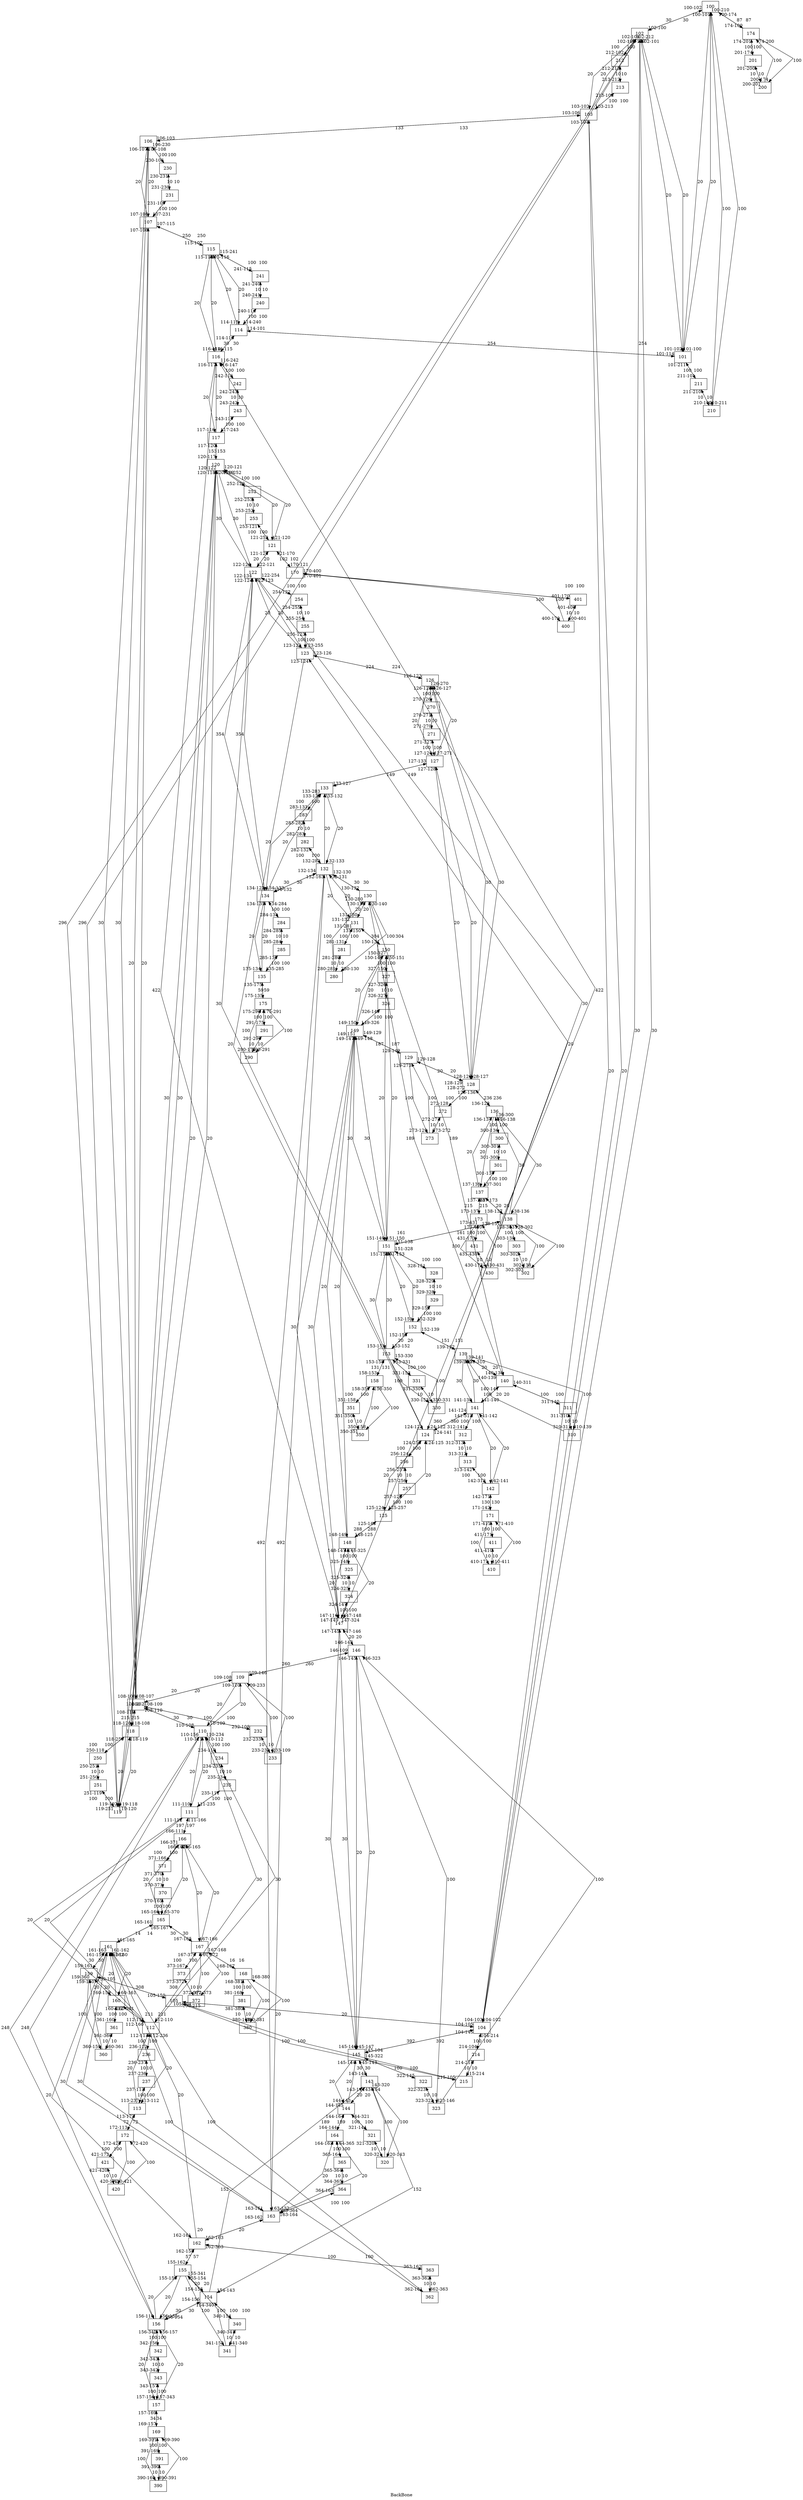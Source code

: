 digraph Test {

	/*compound=true*/
	node [shape=box];
	edge [len=3];
	overlap = scale;
	splines = false;
	label = BackBone;
	//orientation = portrait;
	/*Instantiation of nodes, required to successfully calling .get_node_list() 		(pydot) */
	
	//Backbone nodes

	100[group=S, comment=PID1 ]; 102[group=S, comment=PID1 ]; 101[group=S, comment=PID1 ]; 103[group=S, comment=PID1 ]; //Hamburg
	104[group=S, comment=PID1 ]; 105[group=S, comment=PID1 ]; //Hamburg
	106[group=S, comment=PID2 ]; 107[group=S, comment=PID2 ]; 108[group=S, comment=PID2 ]; 109[group=S, comment=PID2 ]; //Hannover
	110[group=S, comment=PID2 ]; 111[group=S, comment=PID2 ]; 112[group=S, comment=PID2 ]; 113[group=S, comment=PID2 ]; //Hannover
	114[group=S, comment=PID3 ]; 115[group=S, comment=PID3 ]; 116[group=S, comment=PID3 ]; 117[group=S, comment=PID3 ]; //Berlin
	118[group=S, comment=PID4 ]; 119[group=S, comment=PID4 ]; 120[group=S, comment=PID4 ]; 121[group=S, comment=PID4 ]; //Leipzig
	122[group=S, comment=PID4 ]; 123[group=S, comment=PID4 ]; 124[group=S, comment=PID4 ]; 125[group=S, comment=PID4 ]; //Leipzig
	126[group=S, comment=PID5 ]; 127[group=S, comment=PID5 ]; 128[group=S, comment=PID5 ]; 129[group=S, comment=PID5 ]; //Nürnberg
	130[group=S, comment=PID6 ]; 131[group=S, comment=PID6 ]; 132[group=S, comment=PID6 ]; 133[group=S, comment=PID6 ]; //München
	134[group=S, comment=PID6 ]; 135[group=S, comment=PID6 ]; //München
	136[group=S, comment=PID7 ]; 137[group=S, comment=PID7 ]; 138[group=S, comment=PID7 ]; //Ulm
	139[group=S, comment=PID8 ]; 140[group=S, comment=PID8 ]; 141[group=S, comment=PID8 ]; 142[group=S, comment=PID8 ]; //Stuttgart
	143[group=S, comment=PID9 ]; 144[group=S, comment=PID9 ]; 145[group=S, comment=PID9 ]; 146[group=S, comment=PID9 ]; //Frankfurt
	147[group=S, comment=PID9 ]; 148[group=S, comment=PID9 ]; 149[group=S, comment=PID9 ]; 150[group=S, comment=PID9 ]; //Frankfurt
	151[group=S, comment=PID9 ]; 152[group=S, comment=PID9 ]; 153[group=S, comment=PID9 ]; //Frankfurt
	154[group=S, comment=PID10 ]; 155[group=S, comment=PID10 ]; 156[group=S, comment=PID10 ]; 157[group=S, comment=PID10 ]; //182[group=S, comment=PID ]; //Köln
	158[group=S, comment=PID11 ]; //Bonn
	159[group=S, comment=PID12 ]; 160[group=S, comment=PID12 ]; 161[group=S, comment=PID12 ]; 162[group=S, comment=PID12 ]; //Essen
	163[group=S, comment=PID12 ]; 164[group=S, comment=PID12 ];//Essen
	165[group=S, comment=PID13 ]; 166[group=S, comment=PID13 ]; 167[group=S, comment=PID13 ]; //Bochum
	168[group=S, comment=PID14 ]; //Dortmund
	169[group=S, comment=PID15 ]; //Düsseldorf
	170[group=S, comment=PID16 ]; //Dresden
	171[group=S, comment=PID17 ]; //Freiburg
	172[group=S, comment=PID18 ]; //Wolfsburg
	173[group=S, comment=PID19 ]; //Augsburg
	174[group=S, comment=PID20 ]; //Kiel
	175[group=S, comment=PID21 ]; //Landshut

	//Aggregation Network
	200[group=A, comment=PID20 ]; 201[group=A, comment=PID20 ]; //Kiel
	210[group=A, comment=PID1 ]; 211[group=A, comment=PID1 ]; 212[group=A, comment=PID1 ]; 213[group=A, comment=PID1 ]; //Hamburg
	214[group=A, comment=PID1 ]; 215[group=A, comment=PID1 ]; //Hamburg
	230[group=A, comment=PID2 ]; 231[group=A, comment=PID2 ]; 232[group=A, comment=PID2 ]; 233[group=A, comment=PID2 ]; //Hannover
	234[group=A, comment=PID2 ]; 235[group=A, comment=PID2 ]; 236[group=A, comment=PID2 ]; 237[group=A, comment=PID2 ]; //Hannover
	240[group=A, comment=PID3 ]; 241[group=A, comment=PID3 ]; 242[group=A, comment=PID3 ]; 243[group=A, comment=PID3 ]; //Berlin
	250[group=A, comment=PID4 ]; 251[group=A, comment=PID4 ]; 252[group=A, comment=PID4 ]; 253[group=A, comment=PID4 ]; //Leipzig
	254[group=A, comment=PID4 ]; 255[group=A, comment=PID4 ]; 256[group=A, comment=PID4 ]; 257[group=A, comment=PID4 ]; //Leipzig
	280[group=A, comment=PID6 ]; 281[group=A, comment=PID6 ]; 282[group=A, comment=PID6 ]; 283[group=A, comment=PID6 ]; //München
	284[group=A, comment=PID6 ]; 285[group=A, comment=PID6 ]; //München
	270[group=A, comment=PID5 ]; 271[group=A, comment=PID5 ]; 272[group=A, comment=PID5 ]; 273[group=A, comment=PID5 ]; //Nürnberg
	290[group=A, comment=PID21 ]; 291[group=A, comment=PID21 ]; //Landshut
	300[group=A, comment=PID7 ]; 301[group=A, comment=PID7 ]; 302[group=A, comment=PID7 ]; 303[group=A, comment=PID7 ]; //Ulm
	310[group=A, comment=PID8 ]; 311[group=A, comment=PID8 ]; 312[group=A, comment=PID8 ]; 313[group=A, comment=PID8 ]; //Stuttgart
	320[group=A, comment=PID9 ]; 321[group=A, comment=PID9 ]; 322[group=A, comment=PID9 ]; 323[group=A, comment=PID9 ]; //Frankfurt
	324[group=A, comment=PID9 ]; 325[group=A, comment=PID9 ]; 326[group=A, comment=PID9 ]; 327[group=A, comment=PID9 ]; //Frankfurt
	328[group=A, comment=PID9 ]; 329[group=A, comment=PID9 ]; 330[group=A, comment=PID9 ]; 331[group=A, comment=PID9 ]; //Frankfurt
	340[group=A, comment=PID10 ]; 341[group=A, comment=PID10 ]; 342[group=A, comment=PID10 ]; 343[group=A, comment=PID10 ]; //Köln
	350[group=A, comment=PID11 ]; 351[group=A, comment=PID11 ]; //Bonn
	360[group=A, comment=PID12 ]; 361[group=A, comment=PID12 ]; 362[group=A, comment=PID12 ]; 363[group=A, comment=PID12 ]; //Essen
	364[group=A, comment=PID12 ]; 365[group=A, comment=PID12 ]; //Essen
	370[group=A, comment=PID13 ]; 371[group=A, comment=PID13 ]; 372[group=A, comment=PID13 ]; 373[group=A, comment=PID13 ]; //Bochum
	380[group=A, comment=PID14 ]; 381[group=A, comment=PID14 ]; //Dortmund
	390[group=A, comment=PID15 ]; 391[group=A, comment=PID15 ]; //Düsseldorf
	400[group=A, comment=PID16 ]; 401[group=A, comment=PID16 ]; //Dresden
	410[group=A, comment=PID17 ]; 411[group=A, comment=PID17 ]; //Freiburg
	420[group=A, comment=PID18 ]; 421[group=A, comment=PID18 ]; //Wolfsburg
	430[group=A, comment=PID19 ]; 431[group=A, comment=PID19 ]; //Augsburg
	
	//Vantage Points
	//900[group=V]
	

	//Core edges

	//hamburg
	100 -> 174	[label=87,headlabel="174-100" ,alias = 1,latency=0.290,alto=PID0];
	101 -> 114	[label=254,headlabel="114-101" ,alias = 1,latency=0.847,alto=PID0];
	102 -> 119	[label=296,headlabel="119-102" ,alias = 1,latency=0.987,alto=PID0];
	103 -> 106	[label=133,headlabel="106-103" ,alias = 1,latency=0.443,alto=PID0];
	104 -> 145	[label=392,headlabel="145-104" ,alias = 1,latency=1.307,alto=PID0];
	105 -> 159	[label=308,headlabel="159-105" ,alias = 1,latency=1.027,alto=PID0];
	//Hannover
	106 -> 103	[label=133,headlabel="103-106" ,alias = 1,latency=0.443,alto=PID0];
	107 -> 115	[label=250,headlabel="115-107" ,alias = 1,latency=0.833,alto=PID0];
	108 -> 118	[label=215,headlabel="118-108" ,alias = 1,latency=0.717,alto=PID0];
	109 -> 146	[label=260,headlabel="146-109" ,alias = 1,latency=0.867,alto=PID0];
	110 -> 156	[label=248,headlabel="156-110" ,alias = 1,latency=0.827,alto=PID0];
	111 -> 166	[label=197,headlabel="166-111" ,alias = 1,latency=0.657,alto=PID0];
	112 -> 160	[label=211,headlabel="160-112" ,alias = 1,latency=0.703,alto=PID0];
	113 -> 172	[label=72,headlabel="172-113" ,alias = 1,latency=0.240,alto=PID0];
	//Berlin
	114 -> 101	[label=254,headlabel="101-114" ,alias = 1,latency=0.847,alto=PID0];
	115 -> 107	[label=250,headlabel="107-115" ,alias = 1,latency=0.833,alto=PID0];
	116 -> 147	[label=422,headlabel="147-116" ,alias = 1,latency=1.407,alto=PID0];
	117 -> 120	[label=153,headlabel="120-117" ,alias = 1,latency=0.510,alto=PID0];
	//Leipzig
	118 -> 108	[label=215,headlabel="108-118" ,alias = 1,latency=0.717,alto=PID0];
	119 -> 102	[label=296,headlabel="102-119" ,alias = 1,latency=0.987,alto=PID0];
	120 -> 117	[label=153,headlabel="117-120" ,alias = 1,latency=0.510,alto=PID0];
	121 -> 170	[label=102,headlabel="170-121" ,alias = 1,latency=0.340,alto=PID0];
	122 -> 134	[label=354,headlabel="134-122" ,alias = 1,latency=1.180,alto=PID0];
	123 -> 126	[label=224,headlabel="126-123" ,alias = 1,latency=0.747,alto=PID0];
	124 -> 141	[label=360,headlabel="141-124" ,alias = 1,latency=1.200,alto=PID0];
	125 -> 148	[label=288,headlabel="148-125" ,alias = 1,latency=0.960,alto=PID0];
	//Nürnberg
	126 -> 123	[label=224,headlabel="123-126" ,alias = 1,latency=0.747,alto=PID0];
	127 -> 133	[label=149,headlabel="133-127" ,alias = 1,latency=0.497,alto=PID0];
	128 -> 136	[label=236,headlabel="136-128" ,alias = 1,latency=0.787,alto=PID0];
	129 -> 149	[label=187,headlabel="149-129" ,alias = 1,latency=0.623,alto=PID0];
	//Müchen
	130 -> 140	[label=189,headlabel="140-130" ,alias = 1,latency=0.630,alto=PID0];
	131 -> 150	[label=304,headlabel="150-131" ,alias = 1,latency=1.014,alto=PID0];
	132 -> 163	[label=492,headlabel="163-132" ,alias = 1,latency=1.641,alto=PID0];
	133 -> 127	[label=149,headlabel="127-133" ,alias = 1,latency=0.497,alto=PID0];
	134 -> 122	[label=354,headlabel="122-134" ,alias = 1,latency=1.180,alto=PID0];
	135 -> 175	[label=59,headlabel="175-135" ,alias = 1,latency=0.196,alto=PID0];
	//Landshut
	175 -> 135	[label=59,headlabel="135-175" ,alias = 1,latency=0.196,alto=PID0];
	//ULM
	136 -> 128	[label=236,headlabel="128-136" ,alias = 1,latency=0.787,alto=PID0];
	137 -> 173	[label=215,headlabel="173-137" ,alias = 1,latency=0.717,alto=PID0];
	138 -> 151	[label=161,headlabel="151-138" ,alias = 1,latency=0.537,alto=PID0];
	//Stuttgart
	139 -> 152	[label=151,headlabel="152-139" ,alias = 1,latency=0.503,alto=PID0];
	140 -> 130	[label=189,headlabel="130-140" ,alias = 1,latency=0.630,alto=PID0];
	141 -> 124	[label=360,headlabel="124-141" ,alias = 1,latency=1.200,alto=PID0];
	142 -> 171	[label=130,headlabel="171-142" ,alias = 1,latency=0.433,alto=PID0];
	//FRANKFURT
	143 -> 154	[label=152,headlabel="154-143" ,alias = 1,latency=0.507,alto=PID0];
	144 -> 164	[label=189,headlabel="164-144" ,alias = 1,latency=0.630,alto=PID0];
	145 -> 104	[label=392,headlabel="104-145" ,alias = 1,latency=1.307,alto=PID0];
	146 -> 109	[label=260,headlabel="109-146" ,alias = 1,latency=0.867,alto=PID0];
	147 -> 116	[label=422,headlabel="116-147" ,alias = 1,latency=1.407,alto=PID0];
	148 -> 125	[label=288,headlabel="125-148" ,alias = 1,latency=0.960,alto=PID0];
	149 -> 129	[label=187,headlabel="129-149" ,alias = 1,latency=0.623,alto=PID0];
	150 -> 131	[label=304,headlabel="131-150" ,alias = 1,latency=1.014,alto=PID0];
	151 -> 138	[label=161,headlabel="138-151" ,alias = 1,latency=0.537,alto=PID0];
	152 -> 139	[label=151,headlabel="139-152" ,alias = 1,latency=0.503,alto=PID0];
	153 -> 158	[label=131,headlabel="158-153" ,alias = 1,latency=0.436,alto=PID0];
	//Köln
	154 -> 143	[label=152,headlabel="143-154" ,alias = 1,latency=0.507,alto=PID0];
	155 -> 162	[label=57,headlabel="162-155" ,alias = 1,latency=0.190,alto=PID0];
	156 -> 110	[label=248,headlabel="110-156" ,alias = 1,latency=0.827,alto=PID0];
	157 -> 169	[label=34,headlabel="169-157" ,alias = 1,latency=0.113,alto=PID0];
	//BONN
	158 -> 153	[label=131,headlabel="153-158" ,alias = 1,latency=0.436,alto=PID0];
	//ESSEN
	159 -> 105	[label=308,headlabel="105-159" ,alias = 1,latency=1.027,alto=PID0];
	160 -> 112	[label=211,headlabel="112-160" ,alias = 1,latency=0.703,alto=PID0];
	161 -> 165	[label=14,headlabel="165-161" ,alias = 1,latency=0.046,alto=PID0];
	162 -> 155	[label=57,headlabel="155-162" ,alias = 1,latency=0.190,alto=PID0];
	163 -> 132	[label=492,headlabel="132-163" ,alias = 1,latency=1.641,alto=PID0];
	164 -> 144	[label=189,headlabel="144-164" ,alias = 1,latency=0.630,alto=PID0];
	//BOCHUM
	165 -> 161	[label=14,headlabel="161-165" ,alias = 1,latency=0.046,alto=PID0];
	166 -> 111	[label=197,headlabel="111-166" ,alias = 1,latency=0.657,alto=PID0];
	167 -> 168	[label=16,headlabel="168-167" ,alias = 1,latency=0.053,alto=PID0];
	//Dortmund
	168 -> 167	[label=16,headlabel="167-168" ,alias = 1,latency=0.053,alto=PID0];
	//Düsseldorf
	169 -> 157	[label=34,headlabel="157-169" ,alias = 1,latency=0.113,alto=PID0];
	//DRESDEN
	170 -> 121	[label=102,headlabel="121-170" ,alias = 1,latency=0.340,alto=PID0];
	//FREIBURG
	171 -> 142	[label=130,headlabel="142-171" ,alias = 1,latency=0.433,alto=PID0];
	//Wolfsburg
	172 -> 113	[label=72,headlabel="113-172" ,alias = 1,latency=0.240,alto=PID0];
	//Augsburg
	173 -> 137	[label=215,headlabel="137-173" ,alias = 1,latency=0.717,alto=PID0];
	//Kiel
	174 -> 100	[label=87,headlabel="100-174" ,alias = 1,latency=0.290,alto=PID0];
	



	//Hamburg
	100 -> 101	[label=20,headlabel="101-100" ,alias=1,latency=4];
	100 -> 102	[label=30,headlabel="102-100" ,alias=1,latency=4];
	100 -> 210	[label=100,headlabel="210-100" ,alias=1,latency=4];
	210 -> 100	[label=100,headlabel="100-210" ,alias=1,latency=4];
	210 -> 211	[label=10,headlabel="211-210" ,alias=1,latency=4];
	101 -> 100	[label=20,headlabel="100-101" ,alias=1,latency=4];
	101 -> 102	[label=20,headlabel="102-101" ,alias=1,latency=4];
	101 -> 211	[label=100,headlabel="211-101" ,alias=1,latency=4];
	211 -> 210	[label=10,headlabel="210-211" ,alias=1,latency=4];
	211 -> 101	[label=100,headlabel="101-211" ,alias=1,latency=4];
	102 -> 100	[label=30,headlabel="100-102" ,alias=1,latency=4];
	102 -> 101	[label=20,headlabel="101-102" ,alias=1,latency=4];
	102 -> 103	[label=20,headlabel="103-102" ,alias=1,latency=4];
	102 -> 104	[label=30,headlabel="104-102" ,alias=1,latency=4];
	102 -> 212	[label=100,headlabel="212-102" ,alias=1,latency=4];
	212 -> 102	[label=100,headlabel="102-212" ,alias=1,latency=4];
	212 -> 213	[label=10,headlabel="213-212" ,alias=1,latency=4];
	103 -> 102	[label=20,headlabel="102-103" ,alias=1,latency=4];
	103 -> 104	[label=20,headlabel="104-103" ,alias=1,latency=4];
	103 -> 213	[label=100,headlabel="213-103" ,alias=1,latency=4];
	213 -> 212	[label=10,headlabel="212-213" ,alias=1,latency=4];
	213 -> 103	[label=100,headlabel="103-213" ,alias=1,latency=4];
	104 -> 102	[label=30,headlabel="102-104" ,alias=1,latency=4];
	104 -> 103	[label=20,headlabel="103-104" ,alias=1,latency=4];
	104 -> 105	[label=20,headlabel="105-104" ,alias=1,latency=4];
	104 -> 214	[label=100,headlabel="214-104" ,alias=1,latency=4];
	214 -> 104	[label=100,headlabel="104-214" ,alias=1,latency=4];
	214 -> 215	[label=10,headlabel="215-214" ,alias=1,latency=4];
	105 -> 104	[label=20,headlabel="104-105" ,alias=1,latency=4];
	105 -> 215	[label=100,headlabel="215-105" ,alias=1,latency=4];
	215 -> 214	[label=10,headlabel="214-215" ,alias=1,latency=4];
	215 -> 105	[label=100,headlabel="105-215" ,alias=1,latency=4];
	//Hannover
	106 -> 107	[label=20,headlabel="107-106" ,alias=1,latency=4];
	106 -> 108	[label=30,headlabel="108-106" ,alias=1,latency=4];
	106 -> 230	[label=100,headlabel="230-106" ,alias=1,latency=4];
	230 -> 106	[label=100,headlabel="106-230" ,alias=1,latency=4];
	230 -> 231	[label=10,headlabel="231-230" ,alias=1,latency=4];
	107 -> 106	[label=20,headlabel="106-107" ,alias=1,latency=4];
	107 -> 108	[label=20,headlabel="108-107" ,alias=1,latency=4];
	107 -> 231	[label=100,headlabel="231-107" ,alias=1,latency=4];
	231 -> 230	[label=10,headlabel="230-231" ,alias=1,latency=4];
	231 -> 107	[label=100,headlabel="107-231" ,alias=1,latency=4];
	108 -> 106	[label=30,headlabel="106-108" ,alias=1,latency=4];
	108 -> 107	[label=20,headlabel="107-108" ,alias=1,latency=4];
	108 -> 109	[label=20,headlabel="109-108" ,alias=1,latency=4];
	108 -> 110	[label=30,headlabel="110-108" ,alias=1,latency=4];
	108 -> 232	[label=100,headlabel="232-108" ,alias=1,latency=4];
	232 -> 108	[label=100,headlabel="108-232" ,alias=1,latency=4];
	232 -> 233	[label=10,headlabel="233-232" ,alias=1,latency=4];
	109 -> 108	[label=20,headlabel="108-109" ,alias=1,latency=4];
	109 -> 110	[label=20,headlabel="110-109" ,alias=1,latency=4];
	109 -> 233	[label=100,headlabel="233-109" ,alias=1,latency=4];
	233 -> 232	[label=10,headlabel="232-233" ,alias=1,latency=4];
	233 -> 109	[label=100,headlabel="109-233" ,alias=1,latency=4];
	110 -> 108	[label=30,headlabel="108-110" ,alias=1,latency=4];
	110 -> 109	[label=20,headlabel="109-110" ,alias=1,latency=4];
	110 -> 111	[label=20,headlabel="111-110" ,alias=1,latency=4];
	110 -> 112	[label=30,headlabel="112-110" ,alias=1,latency=4];
	110 -> 234	[label=100,headlabel="234-110" ,alias=1,latency=4];
	234 -> 110	[label=100,headlabel="110-234" ,alias=1,latency=4];
	234 -> 235	[label=10,headlabel="235-234" ,alias=1,latency=4];
	111 -> 110	[label=20,headlabel="110-111" ,alias=1,latency=4];
	111 -> 112	[label=20,headlabel="112-111" ,alias=1,latency=4];
	111 -> 235	[label=100,headlabel="235-111" ,alias=1,latency=4];
	235 -> 234	[label=10,headlabel="234-235" ,alias=1,latency=4];
	235 -> 111	[label=100,headlabel="111-235" ,alias=1,latency=4];
	112 -> 110	[label=30,headlabel="110-112" ,alias=1,latency=4];
	112 -> 111	[label=20,headlabel="111-112" ,alias=1,latency=4];
	112 -> 113	[label=20,headlabel="113-112" ,alias=1,latency=4];
	112 -> 236	[label=100,headlabel="236-112" ,alias=1,latency=4];
	236 -> 112	[label=100,headlabel="112-236" ,alias=1,latency=4];
	236 -> 237	[label=10,headlabel="237-236" ,alias=1,latency=4];
	113 -> 112	[label=20,headlabel="112-113" ,alias=1,latency=4];
	113 -> 237	[label=100,headlabel="237-113" ,alias=1,latency=4];
	237 -> 236	[label=10,headlabel="236-237" ,alias=1,latency=4];
	237 -> 113	[label=100,headlabel="113-237" ,alias=1,latency=4];
	//Berlin
	114 -> 115	[label=20,headlabel="115-114" ,alias=1,latency=4];
	114 -> 116	[label=30,headlabel="116-114" ,alias=1,latency=4];
	114 -> 240	[label=100,headlabel="240-114" ,alias=1,latency=4];
	240 -> 114	[label=100,headlabel="114-240" ,alias=1,latency=4];
	240 -> 241	[label=10,headlabel="241-240" ,alias=1,latency=4];
	115 -> 114	[label=20,headlabel="114-115" ,alias=1,latency=4];
	115 -> 116	[label=20,headlabel="116-115" ,alias=1,latency=4];
	115 -> 241	[label=100,headlabel="241-115" ,alias=1,latency=4];
	241 -> 240	[label=10,headlabel="240-241" ,alias=1,latency=4];
	241 -> 115	[label=100,headlabel="115-241" ,alias=1,latency=4];
	116 -> 114	[label=30,headlabel="114-116" ,alias=1,latency=4];
	116 -> 115	[label=20,headlabel="115-116" ,alias=1,latency=4];
	116 -> 117	[label=20,headlabel="117-116" ,alias=1,latency=4];
	116 -> 242	[label=100,headlabel="242-116" ,alias=1,latency=4];
	242 -> 116	[label=100,headlabel="116-242" ,alias=1,latency=4];
	242 -> 243	[label=10,headlabel="243-242" ,alias=1,latency=4];
	117 -> 116	[label=20,headlabel="116-117" ,alias=1,latency=4];
	117 -> 243	[label=100,headlabel="243-117" ,alias=1,latency=4];
	243 -> 242	[label=10,headlabel="242-243" ,alias=1,latency=4];
	243 -> 117	[label=100,headlabel="117-243" ,alias=1,latency=4];
	//Leipzig
	118 -> 119	[label=20,headlabel="119-118" ,alias=1,latency=4];
	118 -> 120	[label=30,headlabel="120-118" ,alias=1,latency=4];
	118 -> 250	[label=100,headlabel="250-118" ,alias=1,latency=4];
	250 -> 118	[label=100,headlabel="118-250" ,alias=1,latency=4];
	250 -> 251	[label=10,headlabel="251-250" ,alias=1,latency=4];
	119 -> 118	[label=20,headlabel="118-119" ,alias=1,latency=4];
	119 -> 120	[label=20,headlabel="120-119" ,alias=1,latency=4];
	119 -> 251	[label=100,headlabel="251-119" ,alias=1,latency=4];
	251 -> 250	[label=10,headlabel="250-251" ,alias=1,latency=4];
	251 -> 119	[label=100,headlabel="119-251" ,alias=1,latency=4];
	120 -> 118	[label=30,headlabel="118-120" ,alias=1,latency=4];
	120 -> 119	[label=20,headlabel="119-120" ,alias=1,latency=4];
	120 -> 121	[label=20,headlabel="121-120" ,alias=1,latency=4];
	120 -> 122	[label=30,headlabel="122-120" ,alias=1,latency=4];
	120 -> 252	[label=100,headlabel="252-120" ,alias=1,latency=4];
	252 -> 120	[label=100,headlabel="120-252" ,alias=1,latency=4];
	252 -> 253	[label=10,headlabel="253-252" ,alias=1,latency=4];
	121 -> 120	[label=20,headlabel="120-121" ,alias=1,latency=4];
	121 -> 122	[label=20,headlabel="122-121" ,alias=1,latency=4];
	121 -> 253	[label=100,headlabel="253-121" ,alias=1,latency=4];
	253 -> 252	[label=10,headlabel="252-253" ,alias=1,latency=4];
	253 -> 121	[label=100,headlabel="121-253" ,alias=1,latency=4];
	122 -> 120	[label=30,headlabel="120-122" ,alias=1,latency=4];
	122 -> 121	[label=20,headlabel="121-122" ,alias=1,latency=4];
	122 -> 123	[label=20,headlabel="123-122" ,alias=1,latency=4];
	122 -> 124	[label=30,headlabel="124-122" ,alias=1,latency=4];
	122 -> 254	[label=100,headlabel="254-122" ,alias=1,latency=4];
	254 -> 122	[label=100,headlabel="122-254" ,alias=1,latency=4];
	254 -> 255	[label=10,headlabel="255-254" ,alias=1,latency=4];
	123 -> 122	[label=20,headlabel="122-123" ,alias=1,latency=4];
	123 -> 124	[label=20,headlabel="124-123" ,alias=1,latency=4];
	123 -> 255	[label=100,headlabel="255-123" ,alias=1,latency=4];
	255 -> 254	[label=10,headlabel="254-255" ,alias=1,latency=4];
	255 -> 123	[label=100,headlabel="123-255" ,alias=1,latency=4];
	124 -> 122	[label=30,headlabel="122-124" ,alias=1,latency=4];
	124 -> 123	[label=20,headlabel="123-124" ,alias=1,latency=4];
	124 -> 125	[label=20,headlabel="125-124" ,alias=1,latency=4];
	124 -> 256	[label=100,headlabel="256-124" ,alias=1,latency=4];
	256 -> 124	[label=100,headlabel="124-256" ,alias=1,latency=4];
	256 -> 257	[label=10,headlabel="257-256" ,alias=1,latency=4];
	125 -> 124	[label=20,headlabel="124-125" ,alias=1,latency=4];
	125 -> 257	[label=100,headlabel="257-125" ,alias=1,latency=4];
	257 -> 256	[label=10,headlabel="256-257" ,alias=1,latency=4];
	257 -> 125	[label=100,headlabel="125-257" ,alias=1,latency=4];
	//Nürnberg
	126 -> 127	[label=20,headlabel="127-126" ,alias=1,latency=4];
	126 -> 128	[label=30,headlabel="128-126" ,alias=1,latency=4];
	126 -> 270	[label=100,headlabel="270-126" ,alias=1,latency=4];
	270 -> 126	[label=100,headlabel="126-270" ,alias=1,latency=4];
	270 -> 271	[label=10,headlabel="271-270" ,alias=1,latency=4];
	127 -> 126	[label=20,headlabel="126-127" ,alias=1,latency=4];
	127 -> 128	[label=20,headlabel="128-127" ,alias=1,latency=4];
	127 -> 271	[label=100,headlabel="271-127" ,alias=1,latency=4];
	271 -> 270	[label=10,headlabel="270-271" ,alias=1,latency=4];
	271 -> 127	[label=100,headlabel="127-271" ,alias=1,latency=4];
	128 -> 126	[label=30,headlabel="126-128" ,alias=1,latency=4];
	128 -> 127	[label=20,headlabel="127-128" ,alias=1,latency=4];
	128 -> 129	[label=20,headlabel="129-128" ,alias=1,latency=4];
	128 -> 272	[label=100,headlabel="272-128" ,alias=1,latency=4];
	272 -> 128	[label=100,headlabel="128-272" ,alias=1,latency=4];
	272 -> 273	[label=10,headlabel="273-272" ,alias=1,latency=4];
	129 -> 128	[label=20,headlabel="128-129" ,alias=1,latency=4];
	129 -> 273	[label=100,headlabel="273-129" ,alias=1,latency=4];
	273 -> 272	[label=10,headlabel="272-273" ,alias=1,latency=4];
	273 -> 129	[label=100,headlabel="129-273" ,alias=1,latency=4];
	//München
	130 -> 131	[label=20,headlabel="131-130" ,alias=1,latency=4];
	130 -> 132	[label=30,headlabel="132-130" ,alias=1,latency=4];
	130 -> 280	[label=100,headlabel="280-130" ,alias=1,latency=4];
	280 -> 130	[label=100,headlabel="130-280" ,alias=1,latency=4];
	280 -> 281	[label=10,headlabel="281-280" ,alias=1,latency=4];
	131 -> 130	[label=20,headlabel="130-131" ,alias=1,latency=4];
	131 -> 132	[label=20,headlabel="132-131" ,alias=1,latency=4];
	131 -> 281	[label=100,headlabel="281-131" ,alias=1,latency=4];
	281 -> 280	[label=10,headlabel="280-281" ,alias=1,latency=4];
	281 -> 131	[label=100,headlabel="131-281" ,alias=1,latency=4];
	132 -> 130	[label=30,headlabel="130-132" ,alias=1,latency=4];
	132 -> 131	[label=20,headlabel="131-132" ,alias=1,latency=4];
	132 -> 133	[label=20,headlabel="133-132" ,alias=1,latency=4];
	132 -> 134	[label=30,headlabel="134-132" ,alias=1,latency=4];
	132 -> 282	[label=100,headlabel="282-132" ,alias=1,latency=4];
	282 -> 132	[label=100,headlabel="132-282" ,alias=1,latency=4];
	282 -> 283	[label=10,headlabel="283-282" ,alias=1,latency=4];
	133 -> 132	[label=20,headlabel="132-133" ,alias=1,latency=4];
	133 -> 134	[label=20,headlabel="134-133" ,alias=1,latency=4];
	133 -> 283	[label=100,headlabel="283-133" ,alias=1,latency=4];
	283 -> 282	[label=10,headlabel="282-283" ,alias=1,latency=4];
	283 -> 133	[label=100,headlabel="133-283" ,alias=1,latency=4];
	134 -> 132	[label=30,headlabel="132-134" ,alias=1,latency=4];
	134 -> 133	[label=20,headlabel="133-134" ,alias=1,latency=4];
	134 -> 135	[label=20,headlabel="135-134" ,alias=1,latency=4];
	134 -> 284	[label=100,headlabel="284-134" ,alias=1,latency=4];
	284 -> 134	[label=100,headlabel="134-284" ,alias=1,latency=4];
	284 -> 285	[label=10,headlabel="285-284" ,alias=1,latency=4];
	135 -> 134	[label=20,headlabel="134-135" ,alias=1,latency=4];
	135 -> 285	[label=100,headlabel="285-135" ,alias=1,latency=4];
	285 -> 284	[label=10,headlabel="284-285" ,alias=1,latency=4];
	285 -> 135	[label=100,headlabel="135-285" ,alias=1,latency=4];
	//Landshut
	175 -> 290	[label=100,headlabel="290-175" ,alias=1,latency=4];
	175 -> 291	[label=100,headlabel="291-175" ,alias=1,latency=4];
	290 -> 175	[label=100,headlabel="175-290" ,alias=1,latency=4];
	290 -> 291	[label=10,headlabel="291-290" ,alias=1,latency=4];
	291 -> 175	[label=100,headlabel="175-291" ,alias=1,latency=4];
	291 -> 290	[label=10,headlabel="290-291" ,alias=1,latency=4];
	//Ulm
	136 -> 137	[label=20,headlabel="137-136" ,alias=1,latency=4];
	136 -> 138	[label=30,headlabel="138-136" ,alias=1,latency=4];
	136 -> 300	[label=100,headlabel="300-136" ,alias=1,latency=4];
	300 -> 136	[label=100,headlabel="136-300" ,alias=1,latency=4];
	300 -> 301	[label=10,headlabel="301-300" ,alias=1,latency=4];
	137 -> 136	[label=20,headlabel="136-137" ,alias=1,latency=4];
	137 -> 138	[label=20,headlabel="138-137" ,alias=1,latency=4];
	137 -> 301	[label=100,headlabel="301-137" ,alias=1,latency=4];
	301 -> 300	[label=10,headlabel="300-301" ,alias=1,latency=4];
	301 -> 137	[label=100,headlabel="137-301" ,alias=1,latency=4];
	138 -> 137	[label=20,headlabel="137-138" ,alias=1,latency=4];
	138 -> 136	[label=30,headlabel="136-138" ,alias=1,latency=4];
	138 -> 302	[label=100,headlabel="302-138" ,alias=1,latency=4];
	138 -> 303	[label=100,headlabel="303-138" ,alias=1,latency=4];
	302 -> 138	[label=100,headlabel="138-302" ,alias=1,latency=4];
	302 -> 303	[label=10,headlabel="303-302" ,alias=1,latency=4];
	303 -> 302	[label=10,headlabel="302-303" ,alias=1,latency=4];
	303 -> 138	[label=100,headlabel="138-303" ,alias=1,latency=4];
	//Stuttgart
	139 -> 140	[label=20,headlabel="140-139" ,alias=1,latency=4];
	139 -> 141	[label=30,headlabel="141-139" ,alias=1,latency=4];
	139 -> 310	[label=100,headlabel="310-139" ,alias=1,latency=4];
	310 -> 139	[label=100,headlabel="139-310" ,alias=1,latency=4];
	310 -> 311	[label=10,headlabel="311-310" ,alias=1,latency=4];
	140 -> 139	[label=20,headlabel="139-140" ,alias=1,latency=4];
	140 -> 141	[label=20,headlabel="141-140" ,alias=1,latency=4];
	140 -> 311	[label=100,headlabel="311-140" ,alias=1,latency=4];
	311 -> 310	[label=10,headlabel="310-311" ,alias=1,latency=4];
	311 -> 140	[label=100,headlabel="140-311" ,alias=1,latency=4];
	141 -> 139	[label=30,headlabel="139-141" ,alias=1,latency=4];
	141 -> 140	[label=20,headlabel="140-141" ,alias=1,latency=4];
	141 -> 142	[label=20,headlabel="142-141" ,alias=1,latency=4];
	141 -> 312	[label=100,headlabel="312-141" ,alias=1,latency=4];
	312 -> 141	[label=100,headlabel="141-312" ,alias=1,latency=4];
	312 -> 313	[label=10,headlabel="313-312" ,alias=1,latency=4];
	142 -> 141	[label=20,headlabel="141-142" ,alias=1,latency=4];
	142 -> 313	[label=100,headlabel="313-142" ,alias=1,latency=4];
	313 -> 312	[label=10,headlabel="312-313" ,alias=1,latency=4];
	313 -> 142	[label=100,headlabel="142-313" ,alias=1,latency=4];
	//Frankfurt
	143 -> 144	[label=20,headlabel="144-143" ,alias=1,latency=4];
	143 -> 145	[label=30,headlabel="145-143" ,alias=1,latency=4];
	143 -> 320	[label=100,headlabel="320-143" ,alias=1,latency=4];
	320 -> 143	[label=100,headlabel="143-320" ,alias=1,latency=4];
	320 -> 321	[label=10,headlabel="321-320" ,alias=1,latency=4];
	144 -> 143	[label=20,headlabel="143-144" ,alias=1,latency=4];
	144 -> 145	[label=20,headlabel="145-144" ,alias=1,latency=4];
	144 -> 321	[label=100,headlabel="321-144" ,alias=1,latency=4];
	321 -> 320	[label=10,headlabel="320-321" ,alias=1,latency=4];
	321 -> 144	[label=100,headlabel="144-321" ,alias=1,latency=4];
	145 -> 143	[label=30,headlabel="143-145" ,alias=1,latency=4];
	145 -> 144	[label=20,headlabel="144-145" ,alias=1,latency=4];
	145 -> 146	[label=20,headlabel="146-145" ,alias=1,latency=4];
	145 -> 147	[label=30,headlabel="147-145" ,alias=1,latency=4];
	145 -> 322	[label=100,headlabel="322-145" ,alias=1,latency=4];
	322 -> 145	[label=100,headlabel="145-322" ,alias=1,latency=4];
	322 -> 323	[label=10,headlabel="323-322" ,alias=1,latency=4];
	146 -> 145	[label=20,headlabel="145-146" ,alias=1,latency=4];
	146 -> 147	[label=20,headlabel="147-146" ,alias=1,latency=4];
	146 -> 323	[label=100,headlabel="323-146" ,alias=1,latency=4];
	323 -> 322	[label=10,headlabel="322-323" ,alias=1,latency=4];
	323 -> 146	[label=100,headlabel="146-323" ,alias=1,latency=4];
	147 -> 145	[label=30,headlabel="145-147" ,alias=1,latency=4];
	147 -> 148	[label=20,headlabel="148-147" ,alias=1,latency=4];
	147 -> 146	[label=20,headlabel="146-147" ,alias=1,latency=4];
	147 -> 149	[label=30,headlabel="149-147" ,alias=1,latency=4];
	147 -> 324	[label=100,headlabel="324-147" ,alias=1,latency=4];
	324 -> 147	[label=100,headlabel="147-324" ,alias=1,latency=4];
	324 -> 325	[label=10,headlabel="325-324" ,alias=1,latency=4];
	148 -> 147	[label=20,headlabel="147-148" ,alias=1,latency=4];
	148 -> 149	[label=20,headlabel="149-148" ,alias=1,latency=4];
	148 -> 325	[label=100,headlabel="325-148" ,alias=1,latency=4];
	325 -> 324	[label=10,headlabel="324-325" ,alias=1,latency=4];
	325 -> 148	[label=100,headlabel="148-325" ,alias=1,latency=4];
	149 -> 147	[label=30,headlabel="147-149" ,alias=1,latency=4];
	149 -> 148	[label=20,headlabel="148-149" ,alias=1,latency=4];
	149 -> 150	[label=20,headlabel="150-149" ,alias=1,latency=4];
	149 -> 151	[label=30,headlabel="151-149" ,alias=1,latency=4];
	149 -> 326	[label=100,headlabel="326-149" ,alias=1,latency=4];
	326 -> 149	[label=100,headlabel="149-326" ,alias=1,latency=4];
	326 -> 327	[label=10,headlabel="327-326" ,alias=1,latency=4];
	150 -> 149	[label=20,headlabel="149-150" ,alias=1,latency=4];
	150 -> 151	[label=20,headlabel="151-150" ,alias=1,latency=4];
	150 -> 327	[label=100,headlabel="327-150" ,alias=1,latency=4];
	327 -> 326	[label=10,headlabel="326-327" ,alias=1,latency=4];
	327 -> 150	[label=100,headlabel="150-327" ,alias=1,latency=4];
	151 -> 149	[label=30,headlabel="149-151" ,alias=1,latency=4];
	151 -> 150	[label=20,headlabel="150-151" ,alias=1,latency=4];
	151 -> 152	[label=20,headlabel="152-151" ,alias=1,latency=4];
	151 -> 153	[label=30,headlabel="153-151" ,alias=1,latency=4];
	151 -> 328	[label=100,headlabel="328-151" ,alias=1,latency=4];
	328 -> 151	[label=100,headlabel="151-328" ,alias=1,latency=4];
	328 -> 329	[label=10,headlabel="329-328" ,alias=1,latency=4];
	152 -> 151	[label=20,headlabel="151-152" ,alias=1,latency=4];
	152 -> 153	[label=20,headlabel="153-152" ,alias=1,latency=4];
	152 -> 329	[label=100,headlabel="329-152" ,alias=1,latency=4];
	329 -> 328	[label=10,headlabel="328-329" ,alias=1,latency=4];
	329 -> 152	[label=100,headlabel="152-329" ,alias=1,latency=4];
	153 -> 151	[label=30,headlabel="151-153" ,alias=1,latency=4];
	153 -> 152	[label=20,headlabel="152-153" ,alias=1,latency=4];
	153 -> 330	[label=100,headlabel="330-153" ,alias=1,latency=4];
	153 -> 331	[label=100,headlabel="331-153" ,alias=1,latency=4];
	330 -> 153	[label=100,headlabel="153-330" ,alias=1,latency=4];
	330 -> 331	[label=10,headlabel="331-330" ,alias=1,latency=4];
	331 -> 153	[label=100,headlabel="153-331" ,alias=1,latency=4];
	331 -> 330	[label=10,headlabel="330-331" ,alias=1,latency=4];
	//Köln
	154 -> 155	[label=20,headlabel="155-154" ,alias=1,latency=4];
	154 -> 156	[label=30,headlabel="156-154" ,alias=1,latency=4];
	154 -> 340	[label=100,headlabel="340-154" ,alias=1,latency=4];
	340 -> 154	[label=100,headlabel="154-340" ,alias=1,latency=4];
	340 -> 341	[label=10,headlabel="341-340" ,alias=1,latency=4];
	155 -> 154	[label=20,headlabel="154-155" ,alias=1,latency=4];
	155 -> 156	[label=20,headlabel="156-155" ,alias=1,latency=4];
	155 -> 341	[label=100,headlabel="341-155" ,alias=1,latency=4];
	341 -> 340	[label=10,headlabel="340-341" ,alias=1,latency=4];
	341 -> 155	[label=100,headlabel="155-341" ,alias=1,latency=4];
	156 -> 154	[label=30,headlabel="154-156" ,alias=1,latency=4];
	156 -> 155	[label=20,headlabel="155-156" ,alias=1,latency=4];
	156 -> 157	[label=20,headlabel="157-156" ,alias=1,latency=4];
	156 -> 342	[label=100,headlabel="342-156" ,alias=1,latency=4];
	342 -> 156	[label=100,headlabel="156-342" ,alias=1,latency=4];
	342 -> 343	[label=10,headlabel="343-342" ,alias=1,latency=4];
	157 -> 156	[label=20,headlabel="156-157" ,alias=1,latency=4];
	157 -> 343	[label=100,headlabel="343-157" ,alias=1,latency=4];
	343 -> 342	[label=10,headlabel="342-343" ,alias=1,latency=4];
	343 -> 157	[label=100,headlabel="157-343" ,alias=1,latency=4];
	//Bonn
	158 -> 350	[label=100,headlabel="350-158" ,alias=1,latency=4];
	158 -> 351	[label=100,headlabel="351-158" ,alias=1,latency=4];
	350 -> 158	[label=100,headlabel="158-350" ,alias=1,latency=4];
	350 -> 351	[label=10,headlabel="351-350" ,alias=1,latency=4];
	351 -> 158	[label=100,headlabel="158-351" ,alias=1,latency=4];
	351 -> 350	[label=10,headlabel="350-351" ,alias=1,latency=4];
	//Essen
	159 -> 160	[label=20,headlabel="160-159" ,alias=1,latency=4];
	159 -> 161	[label=30,headlabel="161-159" ,alias=1,latency=4];
	159 -> 360	[label=100,headlabel="360-159" ,alias=1,latency=4];
	360 -> 159	[label=100,headlabel="159-360" ,alias=1,latency=4];
	360 -> 361	[label=10,headlabel="361-360" ,alias=1,latency=4];
	160 -> 159	[label=20,headlabel="159-160" ,alias=1,latency=4];
	160 -> 161	[label=20,headlabel="161-160" ,alias=1,latency=4];
	160 -> 361	[label=100,headlabel="361-160" ,alias=1,latency=4];
	361 -> 360	[label=10,headlabel="360-361" ,alias=1,latency=4];
	361 -> 160	[label=100,headlabel="160-361" ,alias=1,latency=4];
	161 -> 159	[label=30,headlabel="159-161" ,alias=1,latency=4];
	161 -> 160	[label=20,headlabel="160-161" ,alias=1,latency=4];
	161 -> 162	[label=20,headlabel="162-161" ,alias=1,latency=4];
	161 -> 163	[label=30,headlabel="163-161" ,alias=1,latency=4];
	161 -> 362	[label=100,headlabel="362-161" ,alias=1,latency=4];
	362 -> 161	[label=100,headlabel="161-362" ,alias=1,latency=4];
	362 -> 363	[label=10,headlabel="363-362" ,alias=1,latency=4];
	162 -> 161	[label=20,headlabel="161-162" ,alias=1,latency=4];
	162 -> 163	[label=20,headlabel="163-162" ,alias=1,latency=4];
	162 -> 363	[label=100,headlabel="363-162" ,alias=1,latency=4];
	363 -> 362	[label=10,headlabel="362-363" ,alias=1,latency=4];
	363 -> 162	[label=100,headlabel="162-363" ,alias=1,latency=4];
	163 -> 161	[label=30,headlabel="161-163" ,alias=1,latency=4];
	163 -> 162	[label=20,headlabel="162-163" ,alias=1,latency=4];
	163 -> 164	[label=20,headlabel="164-163" ,alias=1,latency=4];
	163 -> 364	[label=100,headlabel="364-163" ,alias=1,latency=4];
	364 -> 163	[label=100,headlabel="163-364" ,alias=1,latency=4];
	364 -> 365	[label=10,headlabel="365-364" ,alias=1,latency=4];
	164 -> 163	[label=20,headlabel="163-164" ,alias=1,latency=4];
	164 -> 365	[label=100,headlabel="365-164" ,alias=1,latency=4];
	365 -> 364	[label=10,headlabel="364-365" ,alias=1,latency=4];
	365 -> 164	[label=100,headlabel="164-365" ,alias=1,latency=4];
	//Bochum
	165 -> 166	[label=20,headlabel="166-165" ,alias=1,latency=4];
	165 -> 167	[label=30,headlabel="167-165" ,alias=1,latency=4];
	165 -> 370	[label=100,headlabel="370-165" ,alias=1,latency=4];
	370 -> 165	[label=100,headlabel="165-370" ,alias=1,latency=4];
	370 -> 371	[label=10,headlabel="371-370" ,alias=1,latency=4];
	166 -> 165	[label=20,headlabel="165-166" ,alias=1,latency=4];
	166 -> 167	[label=20,headlabel="167-166" ,alias=1,latency=4];
	166 -> 371	[label=100,headlabel="371-166" ,alias=1,latency=4];
	371 -> 370	[label=10,headlabel="370-371" ,alias=1,latency=4];
	371 -> 166	[label=100,headlabel="166-371" ,alias=1,latency=4];
	167 -> 166	[label=20,headlabel="166-167" ,alias=1,latency=4];
	167 -> 165	[label=30,headlabel="165-167" ,alias=1,latency=4];
	167 -> 372	[label=100,headlabel="372-167" ,alias=1,latency=4];
	167 -> 373	[label=100,headlabel="373-167" ,alias=1,latency=4];
	372 -> 167	[label=100,headlabel="167-372" ,alias=1,latency=4];
	372 -> 373	[label=10,headlabel="373-372" ,alias=1,latency=4];
	373 -> 372	[label=10,headlabel="372-373" ,alias=1,latency=4];
	373 -> 167	[label=100,headlabel="167-373" ,alias=1,latency=4];
	//Dortmund
	168 -> 380	[label=100,headlabel="380-168" ,alias=1,latency=4];
	168 -> 381	[label=100,headlabel="381-168" ,alias=1,latency=4];
	380 -> 168	[label=100,headlabel="168-380" ,alias=1,latency=4];
	380 -> 381	[label=10,headlabel="381-380" ,alias=1,latency=4];
	381 -> 168	[label=100,headlabel="168-381" ,alias=1,latency=4];
	381 -> 380	[label=10,headlabel="380-381" ,alias=1,latency=4];
	//Düsseldorf
	169 -> 390	[label=100,headlabel="390-169" ,alias=1,latency=4];
	169 -> 391	[label=100,headlabel="391-169" ,alias=1,latency=4];
	390 -> 169	[label=100,headlabel="169-390" ,alias=1,latency=4];
	390 -> 391	[label=10,headlabel="391-390" ,alias=1,latency=4];
	391 -> 169	[label=100,headlabel="169-391" ,alias=1,latency=4];
	391 -> 390	[label=10,headlabel="390-391" ,alias=1,latency=4];
	//Dresden
	170 -> 400	[label=100,headlabel="400-170" ,alias=1,latency=4];
	170 -> 401	[label=100,headlabel="401-170" ,alias=1,latency=4];
	400 -> 170	[label=100,headlabel="170-400" ,alias=1,latency=4];
	400 -> 401	[label=10,headlabel="401-400" ,alias=1,latency=4];
	401 -> 170	[label=100,headlabel="170-401" ,alias=1,latency=4];
	401 -> 400	[label=10,headlabel="400-401" ,alias=1,latency=4];
	//Freiburg
	171 -> 410	[label=100,headlabel="410-171" ,alias=1,latency=4];
	171 -> 411	[label=100,headlabel="411-171" ,alias=1,latency=4];
	410 -> 171	[label=100,headlabel="171-410" ,alias=1,latency=4];
	410 -> 411	[label=10,headlabel="411-410" ,alias=1,latency=4];
	411 -> 171	[label=100,headlabel="171-411" ,alias=1,latency=4];
	411 -> 410	[label=10,headlabel="410-411" ,alias=1,latency=4];
	//Wolfsburg
	172 -> 420	[label=100,headlabel="420-172" ,alias=1,latency=4];
	172 -> 421	[label=100,headlabel="421-172" ,alias=1,latency=4];
	420 -> 172	[label=100,headlabel="172-420" ,alias=1,latency=4];
	420 -> 421	[label=10,headlabel="421-420" ,alias=1,latency=4];
	421 -> 172	[label=100,headlabel="172-421" ,alias=1,latency=4];
	421 -> 420	[label=10,headlabel="420-421" ,alias=1,latency=4];
	//Augsburg
	173 -> 430	[label=100,headlabel="430-173" ,alias=1,latency=4];
	173 -> 431	[label=100,headlabel="431-173" ,alias=1,latency=4];
	430 -> 173	[label=100,headlabel="173-430" ,alias=1,latency=4];
	430 -> 431	[label=10,headlabel="431-430" ,alias=1,latency=4];
	431 -> 173	[label=100,headlabel="173-431" ,alias=1,latency=4];
	431 -> 430	[label=10,headlabel="430-431" ,alias=1,latency=4];
	//Kiel
	174 -> 200	[label=100,headlabel="200-174" ,alias=1,latency=4];
	174 -> 201	[label=100,headlabel="201-174" ,alias=1,latency=4];
	200 -> 174	[label=100,headlabel="174-200" ,alias=1,latency=4];
	200 -> 201	[label=10,headlabel="201-200" ,alias=1,latency=4];
	201 -> 174	[label=100,headlabel="174-201" ,alias=1,latency=4];
	201 -> 200	[label=10,headlabel="200-201" ,alias=1,latency=4];
}

